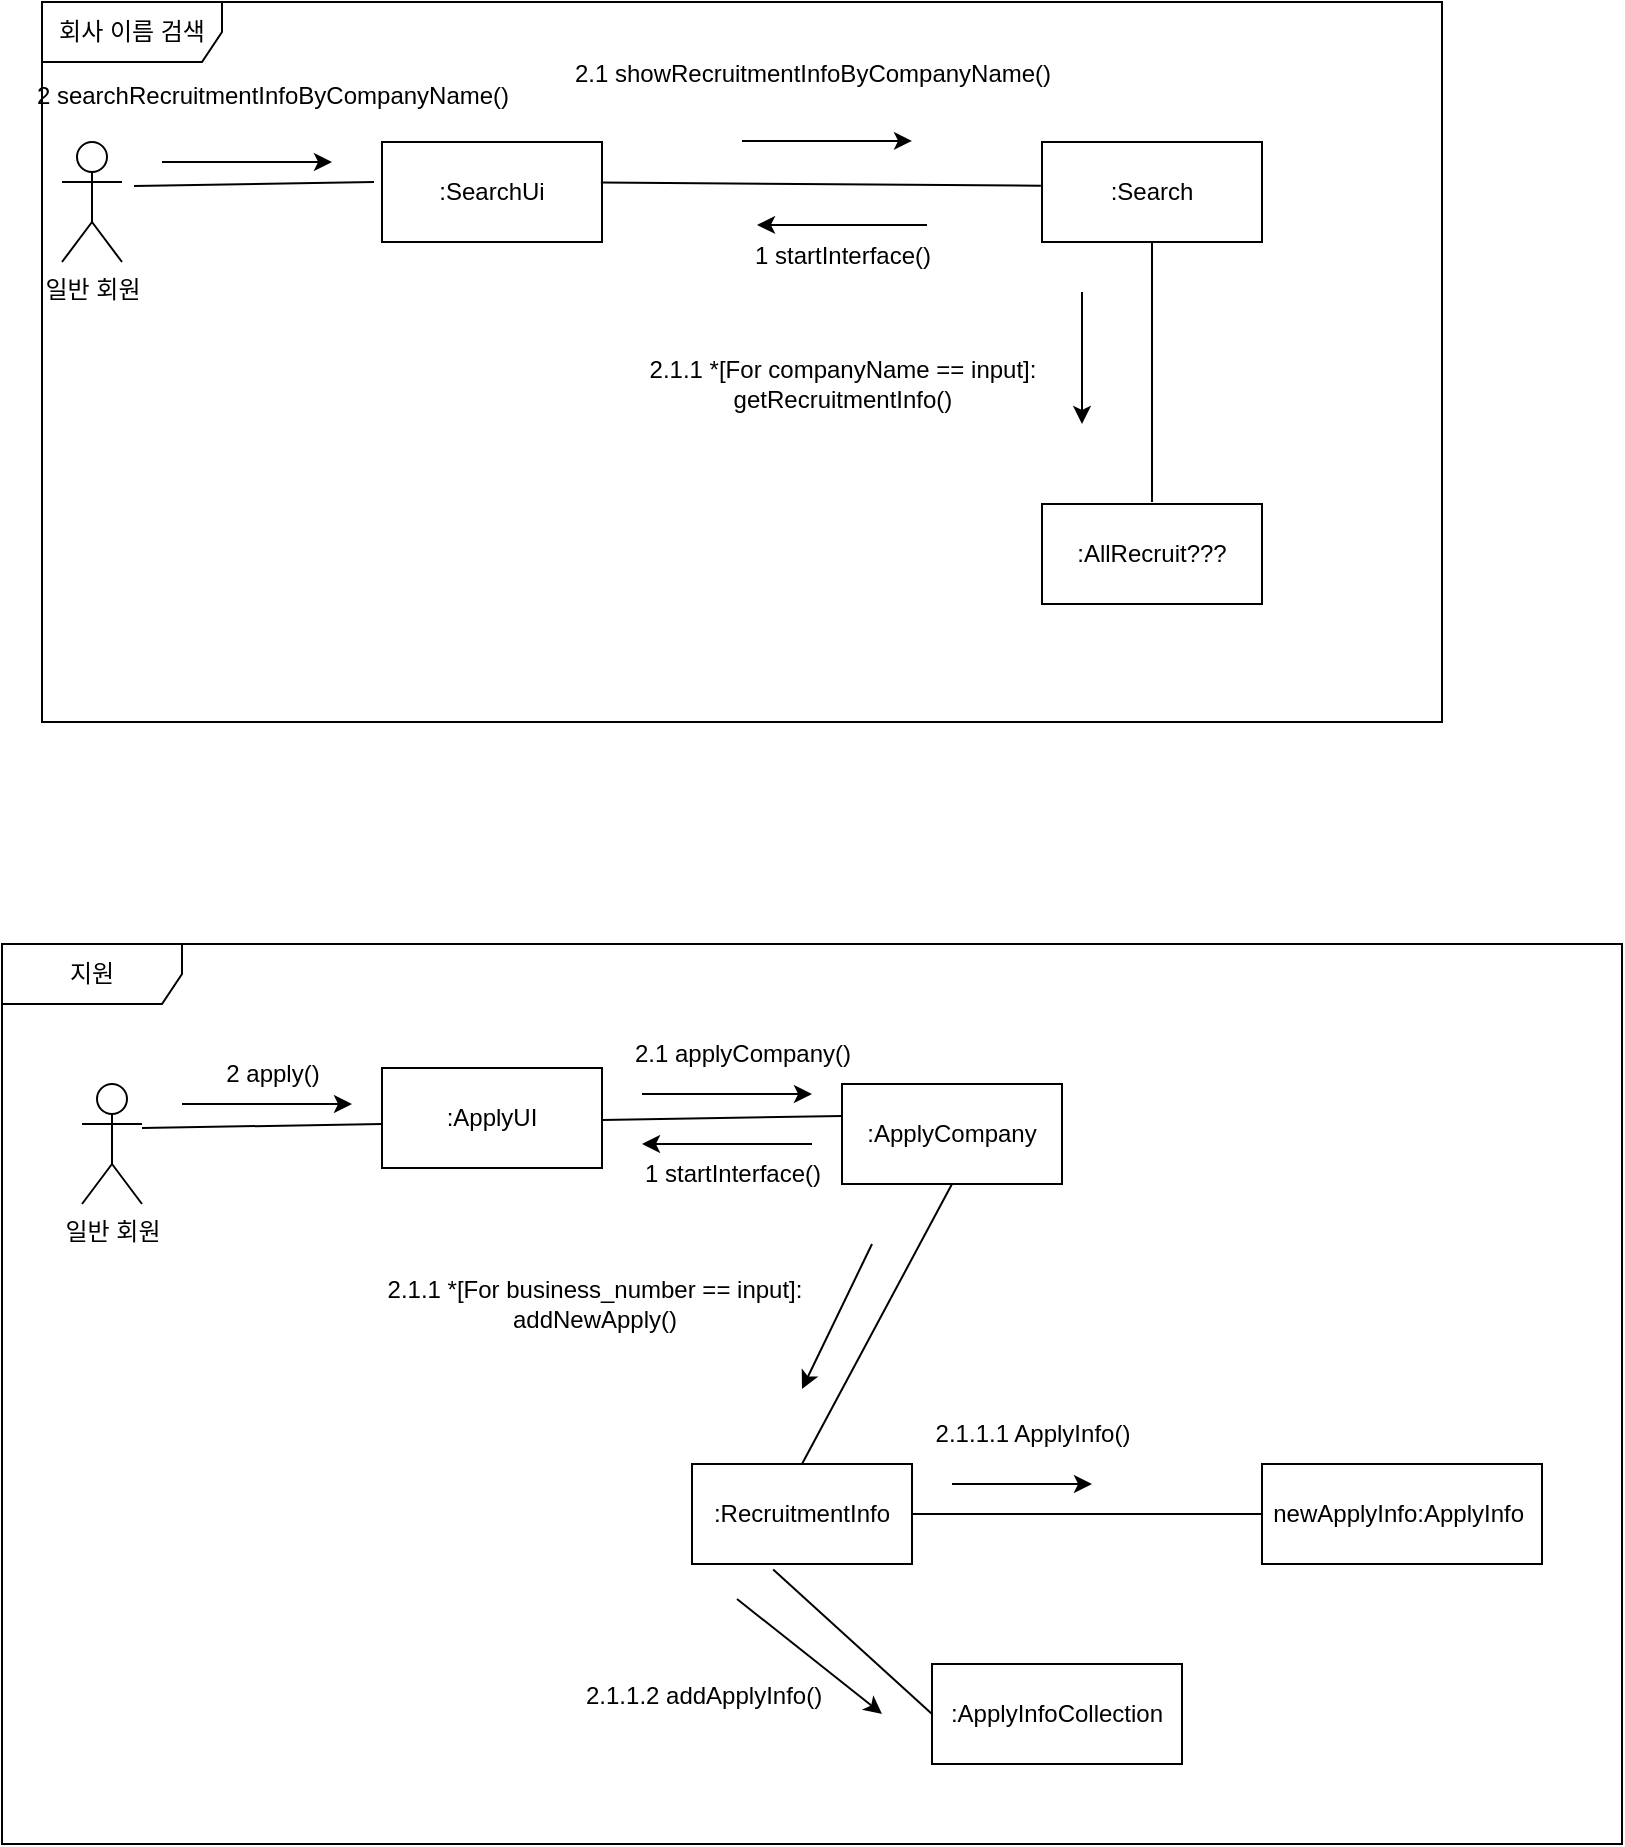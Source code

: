 <mxfile version="21.2.9" type="device">
  <diagram name="Page-1" id="b5b7bab2-c9e2-2cf4-8b2a-24fd1a2a6d21">
    <mxGraphModel dx="-70" dy="445" grid="1" gridSize="10" guides="1" tooltips="1" connect="1" arrows="1" fold="1" page="1" pageScale="1" pageWidth="827" pageHeight="1169" background="none" math="0" shadow="0">
      <root>
        <mxCell id="0" />
        <mxCell id="1" parent="0" />
        <mxCell id="iJmK3isDiLZy_JNT2nU3-1" value="일반 회원" style="shape=umlActor;verticalLabelPosition=bottom;verticalAlign=top;html=1;outlineConnect=0;" parent="1" vertex="1">
          <mxGeometry x="860" y="149" width="30" height="60" as="geometry" />
        </mxCell>
        <mxCell id="iJmK3isDiLZy_JNT2nU3-2" value="" style="endArrow=none;html=1;rounded=0;" parent="1" edge="1">
          <mxGeometry width="50" height="50" relative="1" as="geometry">
            <mxPoint x="896" y="171" as="sourcePoint" />
            <mxPoint x="1016" y="169" as="targetPoint" />
          </mxGeometry>
        </mxCell>
        <mxCell id="iJmK3isDiLZy_JNT2nU3-4" value=":SearchUi" style="html=1;whiteSpace=wrap;" parent="1" vertex="1">
          <mxGeometry x="1020" y="149" width="110" height="50" as="geometry" />
        </mxCell>
        <mxCell id="iJmK3isDiLZy_JNT2nU3-6" value=":Search" style="html=1;whiteSpace=wrap;" parent="1" vertex="1">
          <mxGeometry x="1350" y="149" width="110" height="50" as="geometry" />
        </mxCell>
        <mxCell id="iJmK3isDiLZy_JNT2nU3-7" value="" style="endArrow=none;html=1;rounded=0;entryX=-0.005;entryY=0.438;entryDx=0;entryDy=0;entryPerimeter=0;exitX=0.995;exitY=0.404;exitDx=0;exitDy=0;exitPerimeter=0;" parent="1" edge="1" target="iJmK3isDiLZy_JNT2nU3-6" source="iJmK3isDiLZy_JNT2nU3-4">
          <mxGeometry width="50" height="50" relative="1" as="geometry">
            <mxPoint x="1127" y="167" as="sourcePoint" />
            <mxPoint x="1247" y="165" as="targetPoint" />
          </mxGeometry>
        </mxCell>
        <mxCell id="iJmK3isDiLZy_JNT2nU3-8" value="회사 이름 검색" style="shape=umlFrame;whiteSpace=wrap;html=1;pointerEvents=0;width=90;height=30;" parent="1" vertex="1">
          <mxGeometry x="850" y="79" width="700" height="360" as="geometry" />
        </mxCell>
        <mxCell id="iJmK3isDiLZy_JNT2nU3-10" value="" style="endArrow=none;html=1;rounded=0;exitX=0.5;exitY=0;exitDx=0;exitDy=0;entryX=0.5;entryY=1;entryDx=0;entryDy=0;" parent="1" target="iJmK3isDiLZy_JNT2nU3-6" edge="1">
          <mxGeometry width="50" height="50" relative="1" as="geometry">
            <mxPoint x="1405" y="329" as="sourcePoint" />
            <mxPoint x="1268" y="199" as="targetPoint" />
          </mxGeometry>
        </mxCell>
        <mxCell id="iJmK3isDiLZy_JNT2nU3-12" value="" style="endArrow=classic;html=1;rounded=0;" parent="1" edge="1">
          <mxGeometry width="50" height="50" relative="1" as="geometry">
            <mxPoint x="1180" y="319" as="sourcePoint" />
            <mxPoint x="1180" y="319" as="targetPoint" />
          </mxGeometry>
        </mxCell>
        <mxCell id="iJmK3isDiLZy_JNT2nU3-16" value="" style="endArrow=classic;html=1;rounded=0;" parent="1" edge="1">
          <mxGeometry width="50" height="50" relative="1" as="geometry">
            <mxPoint x="1370" y="224" as="sourcePoint" />
            <mxPoint x="1370" y="290" as="targetPoint" />
          </mxGeometry>
        </mxCell>
        <mxCell id="iJmK3isDiLZy_JNT2nU3-17" value="2.1.1 *[For companyName == input]:&lt;br&gt;getRecruitmentInfo()" style="text;html=1;align=center;verticalAlign=middle;resizable=0;points=[];autosize=1;strokeColor=none;fillColor=none;" parent="1" vertex="1">
          <mxGeometry x="1140" y="250" width="220" height="40" as="geometry" />
        </mxCell>
        <mxCell id="iJmK3isDiLZy_JNT2nU3-18" value="" style="endArrow=classic;html=1;rounded=0;" parent="1" edge="1">
          <mxGeometry width="50" height="50" relative="1" as="geometry">
            <mxPoint x="1292.5" y="190.44" as="sourcePoint" />
            <mxPoint x="1207.5" y="190.44" as="targetPoint" />
            <Array as="points">
              <mxPoint x="1237.5" y="190.44" />
            </Array>
          </mxGeometry>
        </mxCell>
        <mxCell id="iJmK3isDiLZy_JNT2nU3-19" value="1 startInterface()" style="text;html=1;align=center;verticalAlign=middle;resizable=0;points=[];autosize=1;strokeColor=none;fillColor=none;" parent="1" vertex="1">
          <mxGeometry x="1195" y="191" width="110" height="30" as="geometry" />
        </mxCell>
        <mxCell id="iJmK3isDiLZy_JNT2nU3-20" value="" style="endArrow=classic;html=1;rounded=0;" parent="1" edge="1">
          <mxGeometry width="50" height="50" relative="1" as="geometry">
            <mxPoint x="910" y="159" as="sourcePoint" />
            <mxPoint x="995" y="159" as="targetPoint" />
            <Array as="points">
              <mxPoint x="940" y="159" />
            </Array>
          </mxGeometry>
        </mxCell>
        <mxCell id="iJmK3isDiLZy_JNT2nU3-21" value="2 searchRecruitmentInfoByCompanyName()" style="text;html=1;align=center;verticalAlign=middle;resizable=0;points=[];autosize=1;strokeColor=none;fillColor=none;" parent="1" vertex="1">
          <mxGeometry x="835" y="111" width="260" height="30" as="geometry" />
        </mxCell>
        <mxCell id="iJmK3isDiLZy_JNT2nU3-22" value="2.1 showRecruitmentInfoByCompanyName()" style="text;html=1;align=center;verticalAlign=middle;resizable=0;points=[];autosize=1;strokeColor=none;fillColor=none;" parent="1" vertex="1">
          <mxGeometry x="1105" y="100" width="260" height="30" as="geometry" />
        </mxCell>
        <mxCell id="iJmK3isDiLZy_JNT2nU3-23" value="" style="endArrow=classic;html=1;rounded=0;" parent="1" edge="1">
          <mxGeometry width="50" height="50" relative="1" as="geometry">
            <mxPoint x="1200" y="148.44" as="sourcePoint" />
            <mxPoint x="1285" y="148.44" as="targetPoint" />
            <Array as="points">
              <mxPoint x="1230" y="148.44" />
            </Array>
          </mxGeometry>
        </mxCell>
        <mxCell id="iJmK3isDiLZy_JNT2nU3-77" value="일반 회원" style="shape=umlActor;verticalLabelPosition=bottom;verticalAlign=top;html=1;outlineConnect=0;" parent="1" vertex="1">
          <mxGeometry x="870" y="620" width="30" height="60" as="geometry" />
        </mxCell>
        <mxCell id="iJmK3isDiLZy_JNT2nU3-78" value="" style="endArrow=none;html=1;rounded=0;" parent="1" edge="1">
          <mxGeometry width="50" height="50" relative="1" as="geometry">
            <mxPoint x="900" y="642" as="sourcePoint" />
            <mxPoint x="1020" y="640" as="targetPoint" />
          </mxGeometry>
        </mxCell>
        <mxCell id="iJmK3isDiLZy_JNT2nU3-79" value=":ApplyUI" style="html=1;whiteSpace=wrap;" parent="1" vertex="1">
          <mxGeometry x="1020" y="612" width="110" height="50" as="geometry" />
        </mxCell>
        <mxCell id="iJmK3isDiLZy_JNT2nU3-80" value=":ApplyCompany" style="html=1;whiteSpace=wrap;" parent="1" vertex="1">
          <mxGeometry x="1250" y="620" width="110" height="50" as="geometry" />
        </mxCell>
        <mxCell id="iJmK3isDiLZy_JNT2nU3-81" value="" style="endArrow=none;html=1;rounded=0;" parent="1" edge="1">
          <mxGeometry width="50" height="50" relative="1" as="geometry">
            <mxPoint x="1130" y="638" as="sourcePoint" />
            <mxPoint x="1250" y="636" as="targetPoint" />
          </mxGeometry>
        </mxCell>
        <mxCell id="iJmK3isDiLZy_JNT2nU3-82" value="지원" style="shape=umlFrame;whiteSpace=wrap;html=1;pointerEvents=0;width=90;height=30;" parent="1" vertex="1">
          <mxGeometry x="830" y="550" width="810" height="450" as="geometry" />
        </mxCell>
        <mxCell id="iJmK3isDiLZy_JNT2nU3-83" value=":RecruitmentInfo" style="html=1;whiteSpace=wrap;" parent="1" vertex="1">
          <mxGeometry x="1175" y="810" width="110" height="50" as="geometry" />
        </mxCell>
        <mxCell id="iJmK3isDiLZy_JNT2nU3-84" value="" style="endArrow=none;html=1;rounded=0;exitX=0.5;exitY=0;exitDx=0;exitDy=0;entryX=0.5;entryY=1;entryDx=0;entryDy=0;" parent="1" source="iJmK3isDiLZy_JNT2nU3-83" target="iJmK3isDiLZy_JNT2nU3-80" edge="1">
          <mxGeometry width="50" height="50" relative="1" as="geometry">
            <mxPoint x="1130" y="800" as="sourcePoint" />
            <mxPoint x="1271" y="670" as="targetPoint" />
          </mxGeometry>
        </mxCell>
        <mxCell id="iJmK3isDiLZy_JNT2nU3-85" value="" style="endArrow=classic;html=1;rounded=0;" parent="1" edge="1">
          <mxGeometry width="50" height="50" relative="1" as="geometry">
            <mxPoint x="1290" y="800" as="sourcePoint" />
            <mxPoint x="1290" y="800" as="targetPoint" />
          </mxGeometry>
        </mxCell>
        <mxCell id="iJmK3isDiLZy_JNT2nU3-86" value="" style="endArrow=classic;html=1;rounded=0;" parent="1" edge="1">
          <mxGeometry width="50" height="50" relative="1" as="geometry">
            <mxPoint x="1265" y="700" as="sourcePoint" />
            <mxPoint x="1230" y="772.5" as="targetPoint" />
          </mxGeometry>
        </mxCell>
        <mxCell id="iJmK3isDiLZy_JNT2nU3-88" value="" style="endArrow=classic;html=1;rounded=0;" parent="1" edge="1">
          <mxGeometry width="50" height="50" relative="1" as="geometry">
            <mxPoint x="1235" y="650" as="sourcePoint" />
            <mxPoint x="1150" y="650" as="targetPoint" />
            <Array as="points">
              <mxPoint x="1180" y="650" />
            </Array>
          </mxGeometry>
        </mxCell>
        <mxCell id="iJmK3isDiLZy_JNT2nU3-89" value="1 startInterface()" style="text;html=1;align=center;verticalAlign=middle;resizable=0;points=[];autosize=1;strokeColor=none;fillColor=none;" parent="1" vertex="1">
          <mxGeometry x="1140" y="650" width="110" height="30" as="geometry" />
        </mxCell>
        <mxCell id="iJmK3isDiLZy_JNT2nU3-90" value="" style="endArrow=classic;html=1;rounded=0;" parent="1" edge="1">
          <mxGeometry width="50" height="50" relative="1" as="geometry">
            <mxPoint x="920" y="630" as="sourcePoint" />
            <mxPoint x="1005" y="630" as="targetPoint" />
            <Array as="points">
              <mxPoint x="950" y="630" />
            </Array>
          </mxGeometry>
        </mxCell>
        <mxCell id="iJmK3isDiLZy_JNT2nU3-91" value="2 apply()" style="text;html=1;align=center;verticalAlign=middle;resizable=0;points=[];autosize=1;strokeColor=none;fillColor=none;" parent="1" vertex="1">
          <mxGeometry x="930" y="600" width="70" height="30" as="geometry" />
        </mxCell>
        <mxCell id="iJmK3isDiLZy_JNT2nU3-92" value="2.1 applyCompany()" style="text;html=1;align=center;verticalAlign=middle;resizable=0;points=[];autosize=1;strokeColor=none;fillColor=none;" parent="1" vertex="1">
          <mxGeometry x="1135" y="590" width="130" height="30" as="geometry" />
        </mxCell>
        <mxCell id="iJmK3isDiLZy_JNT2nU3-93" value="" style="endArrow=classic;html=1;rounded=0;" parent="1" edge="1">
          <mxGeometry width="50" height="50" relative="1" as="geometry">
            <mxPoint x="1150" y="625" as="sourcePoint" />
            <mxPoint x="1235" y="625" as="targetPoint" />
            <Array as="points">
              <mxPoint x="1180" y="625" />
            </Array>
          </mxGeometry>
        </mxCell>
        <mxCell id="bMXv3zJ_VvIDhunv8NQr-5" value="newApplyInfo:ApplyInfo&amp;nbsp;" style="html=1;whiteSpace=wrap;" parent="1" vertex="1">
          <mxGeometry x="1460" y="810" width="140" height="50" as="geometry" />
        </mxCell>
        <mxCell id="bMXv3zJ_VvIDhunv8NQr-6" value="" style="endArrow=none;html=1;rounded=0;exitX=0;exitY=0.5;exitDx=0;exitDy=0;" parent="1" source="bMXv3zJ_VvIDhunv8NQr-5" target="iJmK3isDiLZy_JNT2nU3-83" edge="1">
          <mxGeometry width="50" height="50" relative="1" as="geometry">
            <mxPoint x="1240" y="820" as="sourcePoint" />
            <mxPoint x="1315" y="680" as="targetPoint" />
          </mxGeometry>
        </mxCell>
        <mxCell id="bMXv3zJ_VvIDhunv8NQr-8" value="" style="endArrow=classic;html=1;rounded=0;" parent="1" edge="1">
          <mxGeometry width="50" height="50" relative="1" as="geometry">
            <mxPoint x="1305" y="820" as="sourcePoint" />
            <mxPoint x="1375" y="820" as="targetPoint" />
          </mxGeometry>
        </mxCell>
        <mxCell id="bMXv3zJ_VvIDhunv8NQr-9" value="2.1.1.1 ApplyInfo()" style="text;html=1;align=center;verticalAlign=middle;resizable=0;points=[];autosize=1;strokeColor=none;fillColor=none;" parent="1" vertex="1">
          <mxGeometry x="1285" y="780" width="120" height="30" as="geometry" />
        </mxCell>
        <mxCell id="9iNUODB7g-A9Gkp4yPjL-1" value=":AllRecruit???" style="html=1;whiteSpace=wrap;" vertex="1" parent="1">
          <mxGeometry x="1350" y="330" width="110" height="50" as="geometry" />
        </mxCell>
        <mxCell id="9iNUODB7g-A9Gkp4yPjL-3" value="2.1.1 *[For business_number == input]:&lt;br&gt;addNewApply()" style="text;html=1;align=center;verticalAlign=middle;resizable=0;points=[];autosize=1;strokeColor=none;fillColor=none;" vertex="1" parent="1">
          <mxGeometry x="1011" y="710" width="230" height="40" as="geometry" />
        </mxCell>
        <mxCell id="9iNUODB7g-A9Gkp4yPjL-4" value="&lt;p class=&quot;p1&quot;&gt;2.1.1.2&amp;nbsp;&lt;span style=&quot;background-color: initial;&quot;&gt;addApplyInfo()&lt;/span&gt;&lt;/p&gt;" style="text;whiteSpace=wrap;html=1;" vertex="1" parent="1">
          <mxGeometry x="1120" y="900" width="100" height="60" as="geometry" />
        </mxCell>
        <mxCell id="9iNUODB7g-A9Gkp4yPjL-5" value=":ApplyInfoCollection" style="html=1;whiteSpace=wrap;" vertex="1" parent="1">
          <mxGeometry x="1295" y="910" width="125" height="50" as="geometry" />
        </mxCell>
        <mxCell id="9iNUODB7g-A9Gkp4yPjL-8" value="" style="endArrow=none;html=1;rounded=0;exitX=0;exitY=0.5;exitDx=0;exitDy=0;entryX=0.369;entryY=1.056;entryDx=0;entryDy=0;entryPerimeter=0;" edge="1" parent="1" source="9iNUODB7g-A9Gkp4yPjL-5" target="iJmK3isDiLZy_JNT2nU3-83">
          <mxGeometry width="50" height="50" relative="1" as="geometry">
            <mxPoint x="1285" y="900" as="sourcePoint" />
            <mxPoint x="1175" y="900" as="targetPoint" />
          </mxGeometry>
        </mxCell>
        <mxCell id="9iNUODB7g-A9Gkp4yPjL-10" value="" style="endArrow=classic;html=1;rounded=0;" edge="1" parent="1">
          <mxGeometry width="50" height="50" relative="1" as="geometry">
            <mxPoint x="1197.5" y="877.5" as="sourcePoint" />
            <mxPoint x="1270" y="935" as="targetPoint" />
          </mxGeometry>
        </mxCell>
      </root>
    </mxGraphModel>
  </diagram>
</mxfile>
